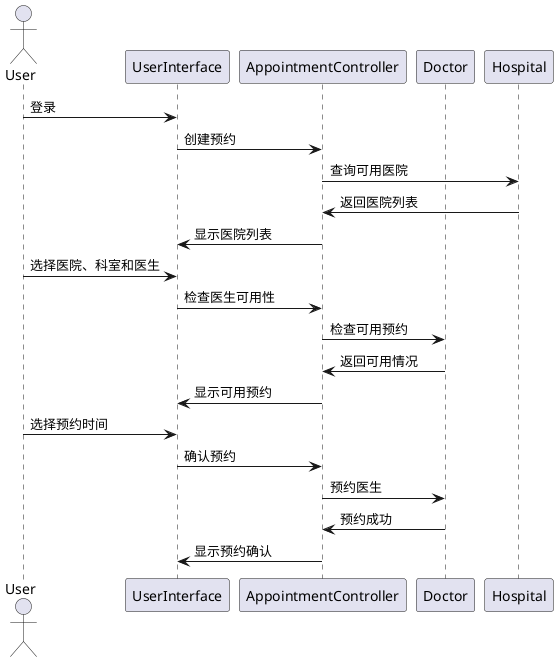 @startuml
actor User
participant "UserInterface" as UI
participant "AppointmentController" as AC
participant "Doctor" as D
participant "Hospital" as H

User -> UI : 登录
UI -> AC : 创建预约
AC -> H : 查询可用医院
H -> AC : 返回医院列表
AC -> UI : 显示医院列表
User -> UI : 选择医院、科室和医生
UI -> AC : 检查医生可用性
AC -> D : 检查可用预约
D -> AC : 返回可用情况
AC -> UI : 显示可用预约
User -> UI : 选择预约时间
UI -> AC : 确认预约
AC -> D : 预约医生
D -> AC : 预约成功
AC -> UI : 显示预约确认
@enduml
